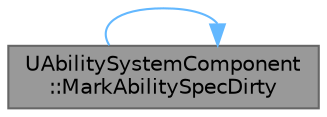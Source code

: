 digraph "UAbilitySystemComponent::MarkAbilitySpecDirty"
{
 // INTERACTIVE_SVG=YES
 // LATEX_PDF_SIZE
  bgcolor="transparent";
  edge [fontname=Helvetica,fontsize=10,labelfontname=Helvetica,labelfontsize=10];
  node [fontname=Helvetica,fontsize=10,shape=box,height=0.2,width=0.4];
  rankdir="RL";
  Node1 [id="Node000001",label="UAbilitySystemComponent\l::MarkAbilitySpecDirty",height=0.2,width=0.4,color="gray40", fillcolor="grey60", style="filled", fontcolor="black",tooltip="Call to mark that an ability spec has been modified."];
  Node1 -> Node1 [id="edge1_Node000001_Node000001",dir="back",color="steelblue1",style="solid",tooltip=" "];
}
